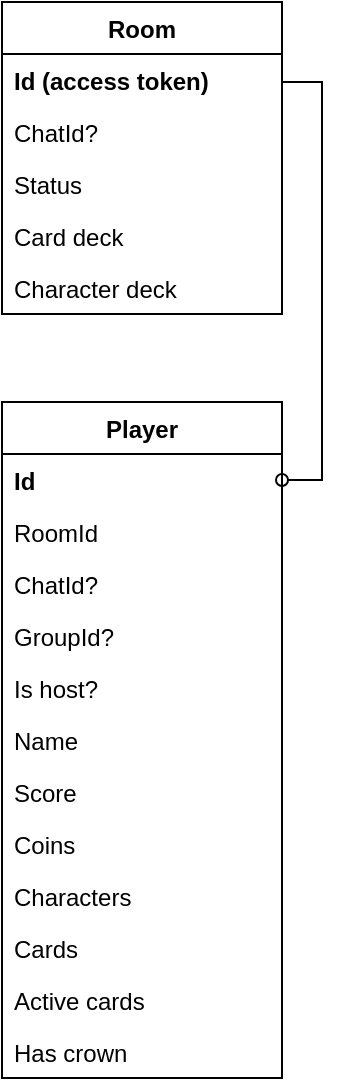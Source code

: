 <mxfile version="15.4.0" type="device"><diagram id="zQqUxYKucxBNIiwLZTpH" name="Page-1"><mxGraphModel dx="1024" dy="592" grid="1" gridSize="10" guides="1" tooltips="1" connect="1" arrows="1" fold="1" page="1" pageScale="1" pageWidth="827" pageHeight="1169" math="0" shadow="0"><root><mxCell id="0"/><mxCell id="1" parent="0"/><mxCell id="B3jj4UDaVxpqMRO1Gvj4-18" value="Player" style="swimlane;fontStyle=1;childLayout=stackLayout;horizontal=1;startSize=26;horizontalStack=0;resizeParent=1;resizeParentMax=0;resizeLast=0;collapsible=1;marginBottom=0;" parent="1" vertex="1"><mxGeometry x="400" y="240" width="140" height="338" as="geometry"/></mxCell><mxCell id="B3jj4UDaVxpqMRO1Gvj4-19" value="Id" style="text;strokeColor=none;fillColor=none;align=left;verticalAlign=top;spacingLeft=4;spacingRight=4;overflow=hidden;rotatable=0;points=[[0,0.5],[1,0.5]];portConstraint=eastwest;fontStyle=1" parent="B3jj4UDaVxpqMRO1Gvj4-18" vertex="1"><mxGeometry y="26" width="140" height="26" as="geometry"/></mxCell><mxCell id="B3jj4UDaVxpqMRO1Gvj4-21" value="RoomId" style="text;strokeColor=none;fillColor=none;align=left;verticalAlign=top;spacingLeft=4;spacingRight=4;overflow=hidden;rotatable=0;points=[[0,0.5],[1,0.5]];portConstraint=eastwest;" parent="B3jj4UDaVxpqMRO1Gvj4-18" vertex="1"><mxGeometry y="52" width="140" height="26" as="geometry"/></mxCell><mxCell id="B3jj4UDaVxpqMRO1Gvj4-20" value="ChatId?" style="text;strokeColor=none;fillColor=none;align=left;verticalAlign=top;spacingLeft=4;spacingRight=4;overflow=hidden;rotatable=0;points=[[0,0.5],[1,0.5]];portConstraint=eastwest;" parent="B3jj4UDaVxpqMRO1Gvj4-18" vertex="1"><mxGeometry y="78" width="140" height="26" as="geometry"/></mxCell><mxCell id="1M9cRzVnMZtCZPj_AO9D-1" value="GroupId?" style="text;strokeColor=none;fillColor=none;align=left;verticalAlign=top;spacingLeft=4;spacingRight=4;overflow=hidden;rotatable=0;points=[[0,0.5],[1,0.5]];portConstraint=eastwest;" vertex="1" parent="B3jj4UDaVxpqMRO1Gvj4-18"><mxGeometry y="104" width="140" height="26" as="geometry"/></mxCell><mxCell id="j5EViGuctJm_0OfJtKzY-1" value="Is host?" style="text;strokeColor=none;fillColor=none;align=left;verticalAlign=top;spacingLeft=4;spacingRight=4;overflow=hidden;rotatable=0;points=[[0,0.5],[1,0.5]];portConstraint=eastwest;" parent="B3jj4UDaVxpqMRO1Gvj4-18" vertex="1"><mxGeometry y="130" width="140" height="26" as="geometry"/></mxCell><mxCell id="B3jj4UDaVxpqMRO1Gvj4-22" value="Name" style="text;strokeColor=none;fillColor=none;align=left;verticalAlign=top;spacingLeft=4;spacingRight=4;overflow=hidden;rotatable=0;points=[[0,0.5],[1,0.5]];portConstraint=eastwest;" parent="B3jj4UDaVxpqMRO1Gvj4-18" vertex="1"><mxGeometry y="156" width="140" height="26" as="geometry"/></mxCell><mxCell id="HJp0pwtQp4gx7ZBNH24m-1" value="Score" style="text;strokeColor=none;fillColor=none;align=left;verticalAlign=top;spacingLeft=4;spacingRight=4;overflow=hidden;rotatable=0;points=[[0,0.5],[1,0.5]];portConstraint=eastwest;" parent="B3jj4UDaVxpqMRO1Gvj4-18" vertex="1"><mxGeometry y="182" width="140" height="26" as="geometry"/></mxCell><mxCell id="B3jj4UDaVxpqMRO1Gvj4-23" value="Coins" style="text;strokeColor=none;fillColor=none;align=left;verticalAlign=top;spacingLeft=4;spacingRight=4;overflow=hidden;rotatable=0;points=[[0,0.5],[1,0.5]];portConstraint=eastwest;" parent="B3jj4UDaVxpqMRO1Gvj4-18" vertex="1"><mxGeometry y="208" width="140" height="26" as="geometry"/></mxCell><mxCell id="B3jj4UDaVxpqMRO1Gvj4-25" value="Characters" style="text;strokeColor=none;fillColor=none;align=left;verticalAlign=top;spacingLeft=4;spacingRight=4;overflow=hidden;rotatable=0;points=[[0,0.5],[1,0.5]];portConstraint=eastwest;" parent="B3jj4UDaVxpqMRO1Gvj4-18" vertex="1"><mxGeometry y="234" width="140" height="26" as="geometry"/></mxCell><mxCell id="B3jj4UDaVxpqMRO1Gvj4-26" value="Cards" style="text;strokeColor=none;fillColor=none;align=left;verticalAlign=top;spacingLeft=4;spacingRight=4;overflow=hidden;rotatable=0;points=[[0,0.5],[1,0.5]];portConstraint=eastwest;" parent="B3jj4UDaVxpqMRO1Gvj4-18" vertex="1"><mxGeometry y="260" width="140" height="26" as="geometry"/></mxCell><mxCell id="B3jj4UDaVxpqMRO1Gvj4-24" value="Active cards" style="text;strokeColor=none;fillColor=none;align=left;verticalAlign=top;spacingLeft=4;spacingRight=4;overflow=hidden;rotatable=0;points=[[0,0.5],[1,0.5]];portConstraint=eastwest;" parent="B3jj4UDaVxpqMRO1Gvj4-18" vertex="1"><mxGeometry y="286" width="140" height="26" as="geometry"/></mxCell><mxCell id="4FrrllPqIJKoKXJy3Yg1-1" value="Has crown" style="text;strokeColor=none;fillColor=none;align=left;verticalAlign=top;spacingLeft=4;spacingRight=4;overflow=hidden;rotatable=0;points=[[0,0.5],[1,0.5]];portConstraint=eastwest;" parent="B3jj4UDaVxpqMRO1Gvj4-18" vertex="1"><mxGeometry y="312" width="140" height="26" as="geometry"/></mxCell><mxCell id="B3jj4UDaVxpqMRO1Gvj4-30" value="Room" style="swimlane;fontStyle=1;childLayout=stackLayout;horizontal=1;startSize=26;horizontalStack=0;resizeParent=1;resizeParentMax=0;resizeLast=0;collapsible=1;marginBottom=0;" parent="1" vertex="1"><mxGeometry x="400" y="40" width="140" height="156" as="geometry"><mxRectangle x="330" y="200" width="60" height="26" as="alternateBounds"/></mxGeometry></mxCell><mxCell id="B3jj4UDaVxpqMRO1Gvj4-31" value="Id (access token)" style="text;strokeColor=none;fillColor=none;align=left;verticalAlign=top;spacingLeft=4;spacingRight=4;overflow=hidden;rotatable=0;points=[[0,0.5],[1,0.5]];portConstraint=eastwest;fontStyle=1" parent="B3jj4UDaVxpqMRO1Gvj4-30" vertex="1"><mxGeometry y="26" width="140" height="26" as="geometry"/></mxCell><mxCell id="GY84jHoUVRWcLKqH92ge-2" value="ChatId?" style="text;strokeColor=none;fillColor=none;align=left;verticalAlign=top;spacingLeft=4;spacingRight=4;overflow=hidden;rotatable=0;points=[[0,0.5],[1,0.5]];portConstraint=eastwest;" parent="B3jj4UDaVxpqMRO1Gvj4-30" vertex="1"><mxGeometry y="52" width="140" height="26" as="geometry"/></mxCell><mxCell id="VntA_Wip-VlcXbtxMjwi-1" value="Status" style="text;strokeColor=none;fillColor=none;align=left;verticalAlign=top;spacingLeft=4;spacingRight=4;overflow=hidden;rotatable=0;points=[[0,0.5],[1,0.5]];portConstraint=eastwest;" parent="B3jj4UDaVxpqMRO1Gvj4-30" vertex="1"><mxGeometry y="78" width="140" height="26" as="geometry"/></mxCell><mxCell id="B3jj4UDaVxpqMRO1Gvj4-36" value="Card deck" style="text;strokeColor=none;fillColor=none;align=left;verticalAlign=top;spacingLeft=4;spacingRight=4;overflow=hidden;rotatable=0;points=[[0,0.5],[1,0.5]];portConstraint=eastwest;" parent="B3jj4UDaVxpqMRO1Gvj4-30" vertex="1"><mxGeometry y="104" width="140" height="26" as="geometry"/></mxCell><mxCell id="6KT7Wy-eNlOPK2LeJJYA-1" value="Character deck" style="text;strokeColor=none;fillColor=none;align=left;verticalAlign=top;spacingLeft=4;spacingRight=4;overflow=hidden;rotatable=0;points=[[0,0.5],[1,0.5]];portConstraint=eastwest;" parent="B3jj4UDaVxpqMRO1Gvj4-30" vertex="1"><mxGeometry y="130" width="140" height="26" as="geometry"/></mxCell><mxCell id="B3jj4UDaVxpqMRO1Gvj4-39" style="edgeStyle=orthogonalEdgeStyle;rounded=0;orthogonalLoop=1;jettySize=auto;html=1;exitX=1;exitY=0.5;exitDx=0;exitDy=0;entryX=1;entryY=0.5;entryDx=0;entryDy=0;startArrow=none;startFill=0;endArrow=oval;endFill=0;" parent="1" source="B3jj4UDaVxpqMRO1Gvj4-31" target="B3jj4UDaVxpqMRO1Gvj4-19" edge="1"><mxGeometry relative="1" as="geometry"><Array as="points"><mxPoint x="540" y="80"/><mxPoint x="560" y="80"/><mxPoint x="560" y="279"/></Array></mxGeometry></mxCell></root></mxGraphModel></diagram></mxfile>